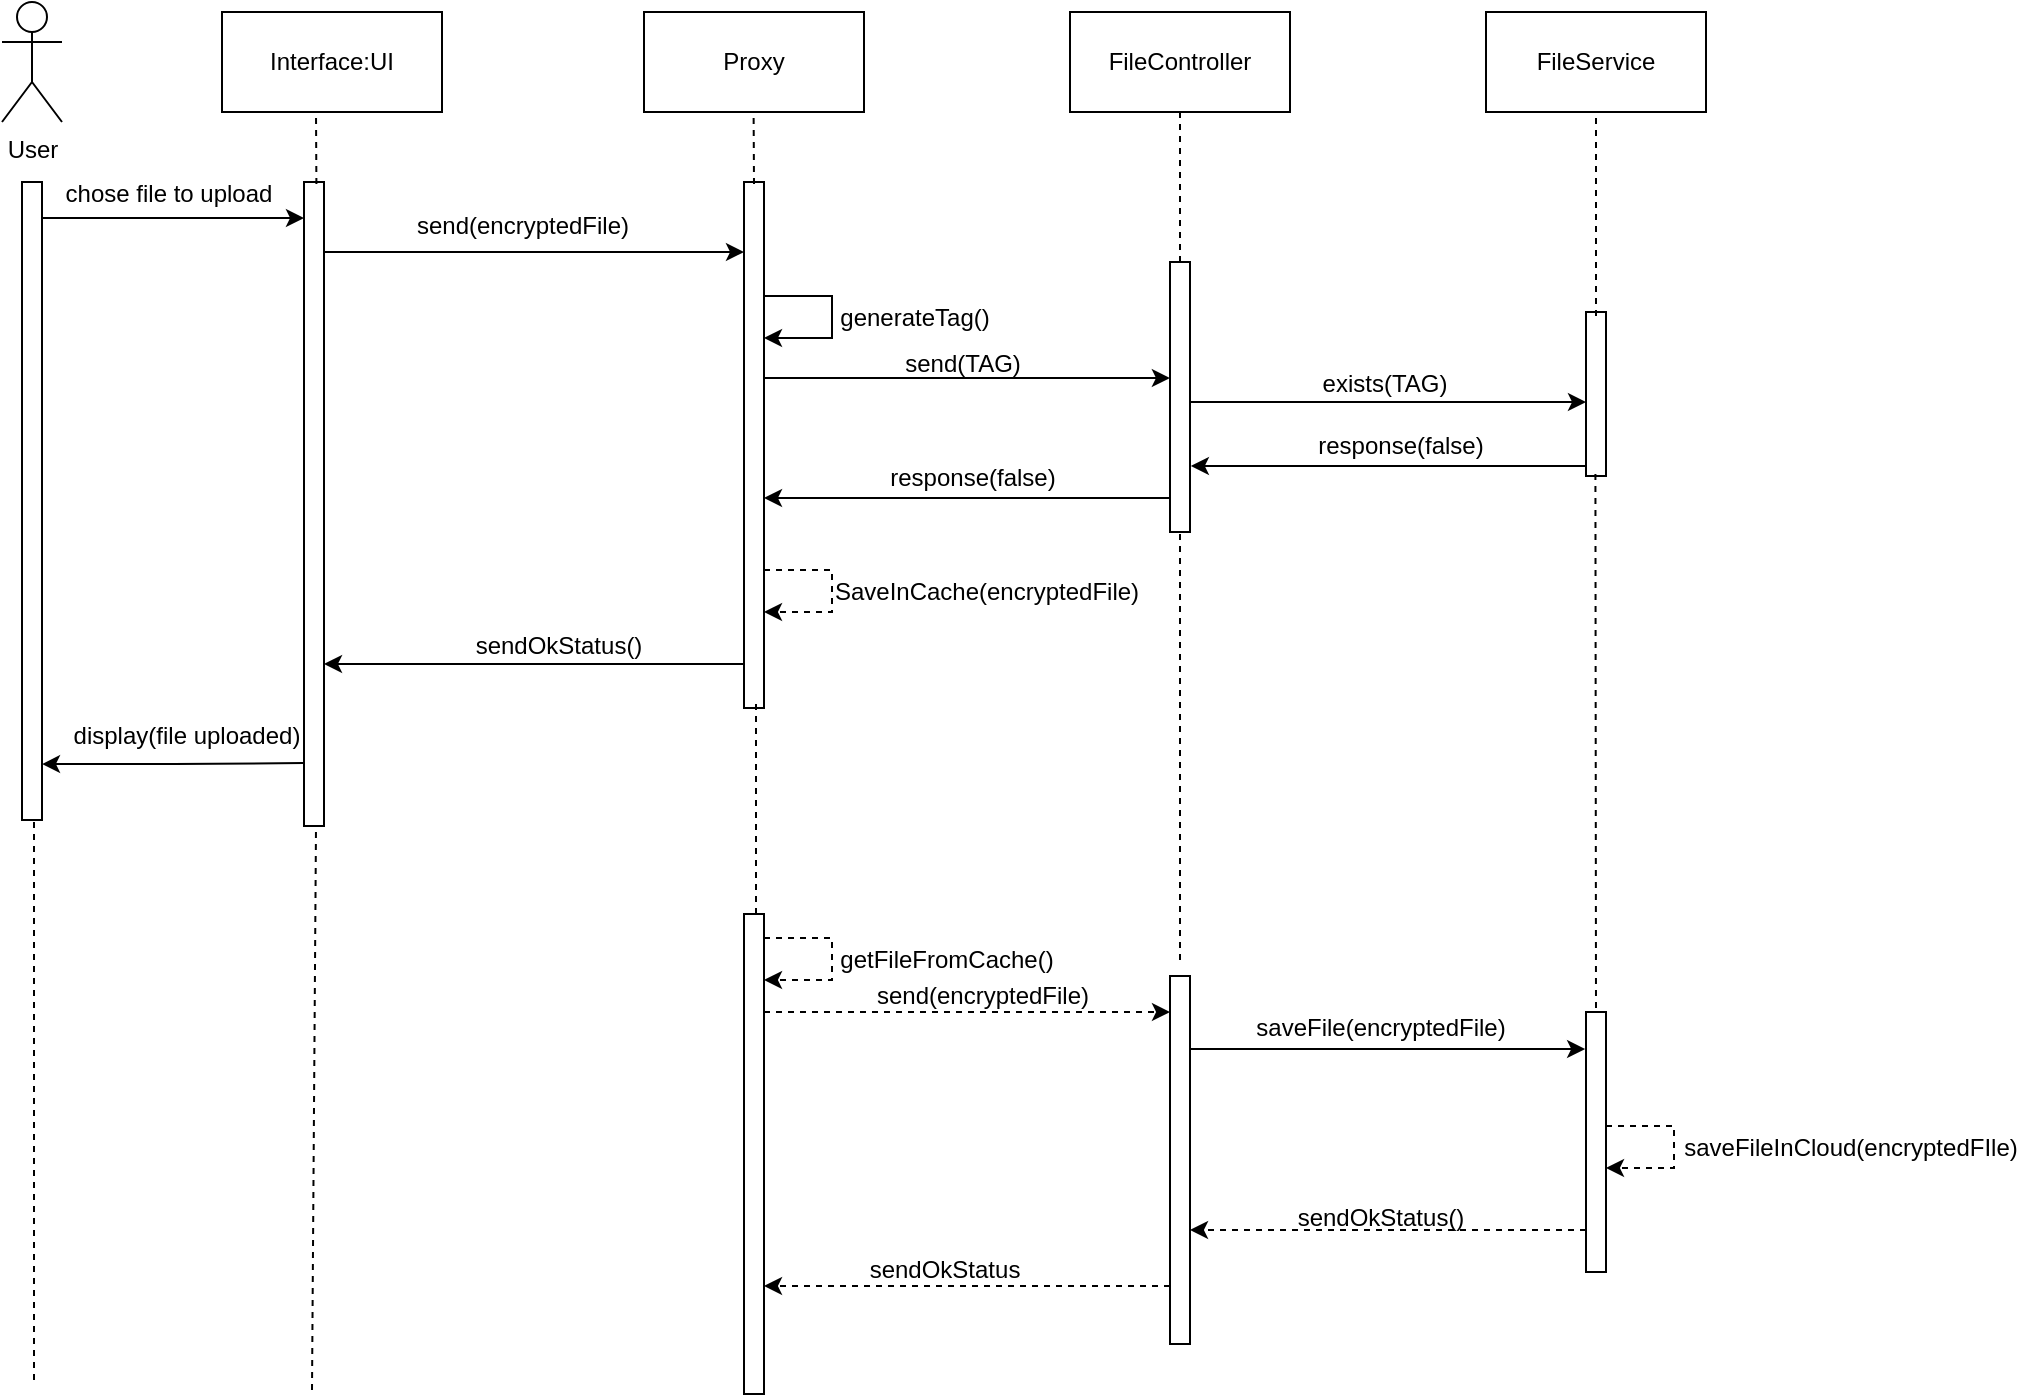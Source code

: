 <mxfile version="22.1.16" type="device">
  <diagram name="Pagina-1" id="0XGIiVqICvq5J2eeaqmL">
    <mxGraphModel dx="1434" dy="772" grid="0" gridSize="10" guides="1" tooltips="1" connect="1" arrows="1" fold="1" page="1" pageScale="1" pageWidth="827" pageHeight="1169" math="0" shadow="0">
      <root>
        <mxCell id="0" />
        <mxCell id="1" parent="0" />
        <mxCell id="Hw16J8x-1yyb94UdUWMJ-4" value="User&lt;br&gt;" style="shape=umlActor;verticalLabelPosition=bottom;verticalAlign=top;html=1;" parent="1" vertex="1">
          <mxGeometry x="54" y="61" width="30" height="60" as="geometry" />
        </mxCell>
        <mxCell id="Hw16J8x-1yyb94UdUWMJ-7" value="Interface:UI" style="html=1;whiteSpace=wrap;" parent="1" vertex="1">
          <mxGeometry x="164" y="66" width="110" height="50" as="geometry" />
        </mxCell>
        <mxCell id="Hw16J8x-1yyb94UdUWMJ-8" value="Proxy" style="html=1;whiteSpace=wrap;" parent="1" vertex="1">
          <mxGeometry x="375" y="66" width="110" height="50" as="geometry" />
        </mxCell>
        <mxCell id="Hw16J8x-1yyb94UdUWMJ-9" value="FileController" style="html=1;whiteSpace=wrap;" parent="1" vertex="1">
          <mxGeometry x="588" y="66" width="110" height="50" as="geometry" />
        </mxCell>
        <mxCell id="Hw16J8x-1yyb94UdUWMJ-10" value="FileService" style="html=1;whiteSpace=wrap;" parent="1" vertex="1">
          <mxGeometry x="796" y="66" width="110" height="50" as="geometry" />
        </mxCell>
        <mxCell id="Hw16J8x-1yyb94UdUWMJ-13" style="edgeStyle=orthogonalEdgeStyle;rounded=0;orthogonalLoop=1;jettySize=auto;html=1;curved=0;" parent="1" target="Hw16J8x-1yyb94UdUWMJ-12" edge="1">
          <mxGeometry relative="1" as="geometry">
            <mxPoint x="190" y="169" as="targetPoint" />
            <mxPoint x="74" y="169.017" as="sourcePoint" />
            <Array as="points">
              <mxPoint x="173" y="169" />
              <mxPoint x="173" y="169" />
            </Array>
          </mxGeometry>
        </mxCell>
        <mxCell id="Hw16J8x-1yyb94UdUWMJ-11" value="" style="html=1;points=[[0,0,0,0,5],[0,1,0,0,-5],[1,0,0,0,5],[1,1,0,0,-5]];perimeter=orthogonalPerimeter;outlineConnect=0;targetShapes=umlLifeline;portConstraint=eastwest;newEdgeStyle={&quot;curved&quot;:0,&quot;rounded&quot;:0};" parent="1" vertex="1">
          <mxGeometry x="64" y="151" width="10" height="319" as="geometry" />
        </mxCell>
        <mxCell id="Hw16J8x-1yyb94UdUWMJ-17" style="edgeStyle=orthogonalEdgeStyle;rounded=0;orthogonalLoop=1;jettySize=auto;html=1;curved=0;" parent="1" edge="1">
          <mxGeometry relative="1" as="geometry">
            <mxPoint x="215" y="186" as="sourcePoint" />
            <mxPoint x="425" y="186" as="targetPoint" />
          </mxGeometry>
        </mxCell>
        <mxCell id="Hw16J8x-1yyb94UdUWMJ-61" style="edgeStyle=orthogonalEdgeStyle;rounded=0;orthogonalLoop=1;jettySize=auto;html=1;curved=0;" parent="1" edge="1">
          <mxGeometry relative="1" as="geometry">
            <mxPoint x="205" y="441.514" as="sourcePoint" />
            <mxPoint x="74" y="442.029" as="targetPoint" />
          </mxGeometry>
        </mxCell>
        <mxCell id="Hw16J8x-1yyb94UdUWMJ-12" value="" style="html=1;points=[[0,0,0,0,5],[0,1,0,0,-5],[1,0,0,0,5],[1,1,0,0,-5]];perimeter=orthogonalPerimeter;outlineConnect=0;targetShapes=umlLifeline;portConstraint=eastwest;newEdgeStyle={&quot;curved&quot;:0,&quot;rounded&quot;:0};" parent="1" vertex="1">
          <mxGeometry x="205" y="151" width="10" height="322" as="geometry" />
        </mxCell>
        <mxCell id="Hw16J8x-1yyb94UdUWMJ-14" value="chose file to upload" style="text;html=1;align=center;verticalAlign=middle;resizable=0;points=[];autosize=1;strokeColor=none;fillColor=none;" parent="1" vertex="1">
          <mxGeometry x="76" y="144" width="121" height="26" as="geometry" />
        </mxCell>
        <mxCell id="Hw16J8x-1yyb94UdUWMJ-59" style="edgeStyle=orthogonalEdgeStyle;rounded=0;orthogonalLoop=1;jettySize=auto;html=1;curved=0;" parent="1" edge="1">
          <mxGeometry relative="1" as="geometry">
            <mxPoint x="425" y="392" as="sourcePoint" />
            <mxPoint x="215" y="392" as="targetPoint" />
            <Array as="points">
              <mxPoint x="273" y="392" />
              <mxPoint x="273" y="392" />
            </Array>
          </mxGeometry>
        </mxCell>
        <mxCell id="Hw16J8x-1yyb94UdUWMJ-15" value="" style="html=1;points=[[0,0,0,0,5],[0,1,0,0,-5],[1,0,0,0,5],[1,1,0,0,-5]];perimeter=orthogonalPerimeter;outlineConnect=0;targetShapes=umlLifeline;portConstraint=eastwest;newEdgeStyle={&quot;curved&quot;:0,&quot;rounded&quot;:0};" parent="1" vertex="1">
          <mxGeometry x="425" y="151" width="10" height="263" as="geometry" />
        </mxCell>
        <mxCell id="Hw16J8x-1yyb94UdUWMJ-18" value="send(encryptedFile)" style="text;html=1;align=center;verticalAlign=middle;resizable=0;points=[];autosize=1;strokeColor=none;fillColor=none;" parent="1" vertex="1">
          <mxGeometry x="252" y="160" width="124" height="26" as="geometry" />
        </mxCell>
        <mxCell id="Hw16J8x-1yyb94UdUWMJ-24" style="edgeStyle=orthogonalEdgeStyle;rounded=0;orthogonalLoop=1;jettySize=auto;html=1;curved=0;" parent="1" edge="1">
          <mxGeometry relative="1" as="geometry">
            <mxPoint x="648" y="261" as="sourcePoint" />
            <mxPoint x="846" y="261" as="targetPoint" />
          </mxGeometry>
        </mxCell>
        <mxCell id="Hw16J8x-1yyb94UdUWMJ-29" style="edgeStyle=orthogonalEdgeStyle;rounded=0;orthogonalLoop=1;jettySize=auto;html=1;curved=0;" parent="1" edge="1">
          <mxGeometry relative="1" as="geometry">
            <mxPoint x="638" y="309" as="sourcePoint" />
            <mxPoint x="435" y="309" as="targetPoint" />
            <Array as="points">
              <mxPoint x="587" y="309" />
              <mxPoint x="587" y="309" />
            </Array>
          </mxGeometry>
        </mxCell>
        <mxCell id="Hw16J8x-1yyb94UdUWMJ-20" value="" style="html=1;points=[[0,0,0,0,5],[0,1,0,0,-5],[1,0,0,0,5],[1,1,0,0,-5]];perimeter=orthogonalPerimeter;outlineConnect=0;targetShapes=umlLifeline;portConstraint=eastwest;newEdgeStyle={&quot;curved&quot;:0,&quot;rounded&quot;:0};" parent="1" vertex="1">
          <mxGeometry x="638" y="191" width="10" height="135" as="geometry" />
        </mxCell>
        <mxCell id="Hw16J8x-1yyb94UdUWMJ-21" style="edgeStyle=orthogonalEdgeStyle;rounded=0;orthogonalLoop=1;jettySize=auto;html=1;curved=0;entryX=-0.005;entryY=0.5;entryDx=0;entryDy=0;entryPerimeter=0;" parent="1" edge="1">
          <mxGeometry relative="1" as="geometry">
            <mxPoint x="435" y="249" as="sourcePoint" />
            <mxPoint x="637.95" y="249" as="targetPoint" />
          </mxGeometry>
        </mxCell>
        <mxCell id="Hw16J8x-1yyb94UdUWMJ-22" value="send(TAG)" style="text;html=1;align=center;verticalAlign=middle;resizable=0;points=[];autosize=1;strokeColor=none;fillColor=none;" parent="1" vertex="1">
          <mxGeometry x="496" y="229" width="76" height="26" as="geometry" />
        </mxCell>
        <mxCell id="Hw16J8x-1yyb94UdUWMJ-23" value="" style="html=1;points=[[0,0,0,0,5],[0,1,0,0,-5],[1,0,0,0,5],[1,1,0,0,-5]];perimeter=orthogonalPerimeter;outlineConnect=0;targetShapes=umlLifeline;portConstraint=eastwest;newEdgeStyle={&quot;curved&quot;:0,&quot;rounded&quot;:0};" parent="1" vertex="1">
          <mxGeometry x="846" y="216" width="10" height="82" as="geometry" />
        </mxCell>
        <mxCell id="Hw16J8x-1yyb94UdUWMJ-25" value="exists(TAG)" style="text;html=1;align=center;verticalAlign=middle;resizable=0;points=[];autosize=1;strokeColor=none;fillColor=none;" parent="1" vertex="1">
          <mxGeometry x="705" y="239" width="80" height="26" as="geometry" />
        </mxCell>
        <mxCell id="Hw16J8x-1yyb94UdUWMJ-26" style="edgeStyle=orthogonalEdgeStyle;rounded=0;orthogonalLoop=1;jettySize=auto;html=1;curved=0;entryX=1.043;entryY=0.5;entryDx=0;entryDy=0;entryPerimeter=0;" parent="1" edge="1">
          <mxGeometry relative="1" as="geometry">
            <mxPoint x="846" y="293" as="sourcePoint" />
            <mxPoint x="648.43" y="293" as="targetPoint" />
          </mxGeometry>
        </mxCell>
        <mxCell id="Hw16J8x-1yyb94UdUWMJ-27" value="response(false)" style="text;html=1;align=center;verticalAlign=middle;resizable=0;points=[];autosize=1;strokeColor=none;fillColor=none;" parent="1" vertex="1">
          <mxGeometry x="702" y="270" width="101" height="26" as="geometry" />
        </mxCell>
        <mxCell id="Hw16J8x-1yyb94UdUWMJ-30" value="response(false)" style="text;html=1;align=center;verticalAlign=middle;resizable=0;points=[];autosize=1;strokeColor=none;fillColor=none;" parent="1" vertex="1">
          <mxGeometry x="488" y="286" width="101" height="26" as="geometry" />
        </mxCell>
        <mxCell id="Hw16J8x-1yyb94UdUWMJ-79" style="edgeStyle=orthogonalEdgeStyle;rounded=0;orthogonalLoop=1;jettySize=auto;html=1;curved=0;dashed=1;" parent="1" edge="1">
          <mxGeometry relative="1" as="geometry">
            <mxPoint x="638" y="703" as="sourcePoint" />
            <mxPoint x="435" y="703" as="targetPoint" />
            <Array as="points">
              <mxPoint x="485" y="703" />
              <mxPoint x="485" y="703" />
            </Array>
          </mxGeometry>
        </mxCell>
        <mxCell id="Hw16J8x-1yyb94UdUWMJ-31" value="" style="html=1;points=[[0,0,0,0,5],[0,1,0,0,-5],[1,0,0,0,5],[1,1,0,0,-5]];perimeter=orthogonalPerimeter;outlineConnect=0;targetShapes=umlLifeline;portConstraint=eastwest;newEdgeStyle={&quot;curved&quot;:0,&quot;rounded&quot;:0};" parent="1" vertex="1">
          <mxGeometry x="638" y="548" width="10" height="184" as="geometry" />
        </mxCell>
        <mxCell id="Hw16J8x-1yyb94UdUWMJ-40" style="edgeStyle=orthogonalEdgeStyle;rounded=0;orthogonalLoop=1;jettySize=auto;html=1;curved=0;dashed=1;" parent="1" edge="1">
          <mxGeometry relative="1" as="geometry">
            <mxPoint x="846" y="675" as="sourcePoint" />
            <mxPoint x="648" y="675" as="targetPoint" />
            <Array as="points">
              <mxPoint x="796" y="675" />
              <mxPoint x="796" y="675" />
            </Array>
          </mxGeometry>
        </mxCell>
        <mxCell id="Hw16J8x-1yyb94UdUWMJ-34" value="" style="html=1;points=[[0,0,0,0,5],[0,1,0,0,-5],[1,0,0,0,5],[1,1,0,0,-5]];perimeter=orthogonalPerimeter;outlineConnect=0;targetShapes=umlLifeline;portConstraint=eastwest;newEdgeStyle={&quot;curved&quot;:0,&quot;rounded&quot;:0};" parent="1" vertex="1">
          <mxGeometry x="846" y="566" width="10" height="130" as="geometry" />
        </mxCell>
        <mxCell id="Hw16J8x-1yyb94UdUWMJ-35" style="edgeStyle=orthogonalEdgeStyle;rounded=0;orthogonalLoop=1;jettySize=auto;html=1;curved=0;entryX=-0.043;entryY=0.665;entryDx=0;entryDy=0;entryPerimeter=0;" parent="1" edge="1">
          <mxGeometry relative="1" as="geometry">
            <mxPoint x="648" y="584.53" as="sourcePoint" />
            <mxPoint x="845.57" y="584.53" as="targetPoint" />
          </mxGeometry>
        </mxCell>
        <mxCell id="Hw16J8x-1yyb94UdUWMJ-36" value="saveFile(encryptedFile)" style="text;html=1;align=center;verticalAlign=middle;resizable=0;points=[];autosize=1;strokeColor=none;fillColor=none;" parent="1" vertex="1">
          <mxGeometry x="671" y="561" width="143" height="26" as="geometry" />
        </mxCell>
        <mxCell id="Hw16J8x-1yyb94UdUWMJ-41" value="sendOkStatus()" style="text;html=1;align=center;verticalAlign=middle;resizable=0;points=[];autosize=1;strokeColor=none;fillColor=none;" parent="1" vertex="1">
          <mxGeometry x="692.5" y="656" width="101" height="26" as="geometry" />
        </mxCell>
        <mxCell id="Hw16J8x-1yyb94UdUWMJ-49" value="" style="endArrow=classic;html=1;rounded=0;dashed=1;" parent="1" edge="1">
          <mxGeometry width="50" height="50" relative="1" as="geometry">
            <mxPoint x="435" y="345" as="sourcePoint" />
            <mxPoint x="435.0" y="366" as="targetPoint" />
            <Array as="points">
              <mxPoint x="469" y="345" />
              <mxPoint x="469" y="366" />
            </Array>
          </mxGeometry>
        </mxCell>
        <mxCell id="Hw16J8x-1yyb94UdUWMJ-50" value="SaveInCache(encryptedFile)" style="text;html=1;align=center;verticalAlign=middle;resizable=0;points=[];autosize=1;strokeColor=none;fillColor=none;" parent="1" vertex="1">
          <mxGeometry x="460.5" y="343" width="170" height="26" as="geometry" />
        </mxCell>
        <mxCell id="Hw16J8x-1yyb94UdUWMJ-60" value="sendOkStatus()" style="text;html=1;align=center;verticalAlign=middle;resizable=0;points=[];autosize=1;strokeColor=none;fillColor=none;" parent="1" vertex="1">
          <mxGeometry x="281" y="370" width="101" height="26" as="geometry" />
        </mxCell>
        <mxCell id="Hw16J8x-1yyb94UdUWMJ-62" value="display(file uploaded)" style="text;html=1;align=center;verticalAlign=middle;resizable=0;points=[];autosize=1;strokeColor=none;fillColor=none;" parent="1" vertex="1">
          <mxGeometry x="80" y="415" width="131" height="26" as="geometry" />
        </mxCell>
        <mxCell id="Hw16J8x-1yyb94UdUWMJ-63" value="" style="endArrow=none;dashed=1;html=1;rounded=0;" parent="1" edge="1">
          <mxGeometry width="50" height="50" relative="1" as="geometry">
            <mxPoint x="643" y="540" as="sourcePoint" />
            <mxPoint x="643" y="326" as="targetPoint" />
          </mxGeometry>
        </mxCell>
        <mxCell id="Hw16J8x-1yyb94UdUWMJ-64" value="" style="endArrow=none;dashed=1;html=1;rounded=0;" parent="1" edge="1">
          <mxGeometry width="50" height="50" relative="1" as="geometry">
            <mxPoint x="851" y="564" as="sourcePoint" />
            <mxPoint x="850.71" y="295" as="targetPoint" />
          </mxGeometry>
        </mxCell>
        <mxCell id="Hw16J8x-1yyb94UdUWMJ-68" style="edgeStyle=orthogonalEdgeStyle;rounded=0;orthogonalLoop=1;jettySize=auto;html=1;curved=0;dashed=1;" parent="1" source="Hw16J8x-1yyb94UdUWMJ-65" target="Hw16J8x-1yyb94UdUWMJ-31" edge="1">
          <mxGeometry relative="1" as="geometry">
            <Array as="points">
              <mxPoint x="586" y="566" />
              <mxPoint x="586" y="566" />
            </Array>
          </mxGeometry>
        </mxCell>
        <mxCell id="Hw16J8x-1yyb94UdUWMJ-65" value="" style="html=1;points=[[0,0,0,0,5],[0,1,0,0,-5],[1,0,0,0,5],[1,1,0,0,-5]];perimeter=orthogonalPerimeter;outlineConnect=0;targetShapes=umlLifeline;portConstraint=eastwest;newEdgeStyle={&quot;curved&quot;:0,&quot;rounded&quot;:0};" parent="1" vertex="1">
          <mxGeometry x="425" y="517" width="10" height="240" as="geometry" />
        </mxCell>
        <mxCell id="Hw16J8x-1yyb94UdUWMJ-66" value="" style="endArrow=classic;html=1;rounded=0;dashed=1;" parent="1" edge="1">
          <mxGeometry width="50" height="50" relative="1" as="geometry">
            <mxPoint x="435" y="529" as="sourcePoint" />
            <mxPoint x="435.0" y="550" as="targetPoint" />
            <Array as="points">
              <mxPoint x="469" y="529" />
              <mxPoint x="469" y="550" />
            </Array>
          </mxGeometry>
        </mxCell>
        <mxCell id="Hw16J8x-1yyb94UdUWMJ-67" value="getFileFromCache()" style="text;html=1;align=center;verticalAlign=middle;resizable=0;points=[];autosize=1;strokeColor=none;fillColor=none;" parent="1" vertex="1">
          <mxGeometry x="463.5" y="527" width="125" height="26" as="geometry" />
        </mxCell>
        <mxCell id="Hw16J8x-1yyb94UdUWMJ-69" value="send(encryptedFile)" style="text;html=1;align=center;verticalAlign=middle;resizable=0;points=[];autosize=1;strokeColor=none;fillColor=none;" parent="1" vertex="1">
          <mxGeometry x="482" y="545" width="124" height="26" as="geometry" />
        </mxCell>
        <mxCell id="Hw16J8x-1yyb94UdUWMJ-77" value="" style="endArrow=classic;html=1;rounded=0;dashed=1;" parent="1" edge="1">
          <mxGeometry width="50" height="50" relative="1" as="geometry">
            <mxPoint x="856" y="623" as="sourcePoint" />
            <mxPoint x="856.0" y="644" as="targetPoint" />
            <Array as="points">
              <mxPoint x="890" y="623" />
              <mxPoint x="890" y="644" />
            </Array>
          </mxGeometry>
        </mxCell>
        <mxCell id="Hw16J8x-1yyb94UdUWMJ-78" value="saveFileInCloud(encryptedFIle)" style="text;html=1;align=center;verticalAlign=middle;resizable=0;points=[];autosize=1;strokeColor=none;fillColor=none;" parent="1" vertex="1">
          <mxGeometry x="885.5" y="621" width="185" height="26" as="geometry" />
        </mxCell>
        <mxCell id="Hw16J8x-1yyb94UdUWMJ-80" value="sendOkStatus" style="text;html=1;align=center;verticalAlign=middle;resizable=0;points=[];autosize=1;strokeColor=none;fillColor=none;" parent="1" vertex="1">
          <mxGeometry x="478" y="682" width="93" height="26" as="geometry" />
        </mxCell>
        <mxCell id="Hw16J8x-1yyb94UdUWMJ-83" value="" style="endArrow=none;dashed=1;html=1;rounded=0;" parent="1" edge="1">
          <mxGeometry width="50" height="50" relative="1" as="geometry">
            <mxPoint x="70" y="750" as="sourcePoint" />
            <mxPoint x="70" y="470" as="targetPoint" />
          </mxGeometry>
        </mxCell>
        <mxCell id="Hw16J8x-1yyb94UdUWMJ-84" value="" style="endArrow=none;dashed=1;html=1;rounded=0;" parent="1" edge="1">
          <mxGeometry width="50" height="50" relative="1" as="geometry">
            <mxPoint x="209" y="755" as="sourcePoint" />
            <mxPoint x="211" y="473" as="targetPoint" />
          </mxGeometry>
        </mxCell>
        <mxCell id="Hw16J8x-1yyb94UdUWMJ-85" value="" style="endArrow=none;dashed=1;html=1;rounded=0;" parent="1" edge="1">
          <mxGeometry width="50" height="50" relative="1" as="geometry">
            <mxPoint x="431" y="517" as="sourcePoint" />
            <mxPoint x="431" y="411" as="targetPoint" />
          </mxGeometry>
        </mxCell>
        <mxCell id="Hw16J8x-1yyb94UdUWMJ-86" value="" style="endArrow=none;dashed=1;html=1;rounded=0;entryX=0.5;entryY=1;entryDx=0;entryDy=0;" parent="1" target="Hw16J8x-1yyb94UdUWMJ-10" edge="1">
          <mxGeometry width="50" height="50" relative="1" as="geometry">
            <mxPoint x="851" y="218" as="sourcePoint" />
            <mxPoint x="850.58" y="151" as="targetPoint" />
          </mxGeometry>
        </mxCell>
        <mxCell id="Hw16J8x-1yyb94UdUWMJ-87" value="" style="endArrow=none;dashed=1;html=1;rounded=0;entryX=0.5;entryY=1;entryDx=0;entryDy=0;" parent="1" target="Hw16J8x-1yyb94UdUWMJ-9" edge="1">
          <mxGeometry width="50" height="50" relative="1" as="geometry">
            <mxPoint x="643" y="191" as="sourcePoint" />
            <mxPoint x="642.58" y="151" as="targetPoint" />
          </mxGeometry>
        </mxCell>
        <mxCell id="Hw16J8x-1yyb94UdUWMJ-89" value="" style="endArrow=none;dashed=1;html=1;rounded=0;entryX=0.5;entryY=1;entryDx=0;entryDy=0;" parent="1" edge="1">
          <mxGeometry width="50" height="50" relative="1" as="geometry">
            <mxPoint x="430" y="152" as="sourcePoint" />
            <mxPoint x="429.8" y="116" as="targetPoint" />
          </mxGeometry>
        </mxCell>
        <mxCell id="Hw16J8x-1yyb94UdUWMJ-90" value="" style="endArrow=none;dashed=1;html=1;rounded=0;entryX=0.5;entryY=1;entryDx=0;entryDy=0;" parent="1" edge="1">
          <mxGeometry width="50" height="50" relative="1" as="geometry">
            <mxPoint x="211.2" y="152" as="sourcePoint" />
            <mxPoint x="211" y="116" as="targetPoint" />
          </mxGeometry>
        </mxCell>
        <mxCell id="e0YByWca8diVzmGwQjL3-1" value="" style="endArrow=classic;html=1;rounded=0;" parent="1" edge="1">
          <mxGeometry width="50" height="50" relative="1" as="geometry">
            <mxPoint x="435" y="208" as="sourcePoint" />
            <mxPoint x="435.0" y="229" as="targetPoint" />
            <Array as="points">
              <mxPoint x="469" y="208" />
              <mxPoint x="469" y="229" />
            </Array>
          </mxGeometry>
        </mxCell>
        <mxCell id="e0YByWca8diVzmGwQjL3-2" value="generateTag()" style="text;html=1;align=center;verticalAlign=middle;resizable=0;points=[];autosize=1;strokeColor=none;fillColor=none;" parent="1" vertex="1">
          <mxGeometry x="463.5" y="206" width="93" height="26" as="geometry" />
        </mxCell>
      </root>
    </mxGraphModel>
  </diagram>
</mxfile>
